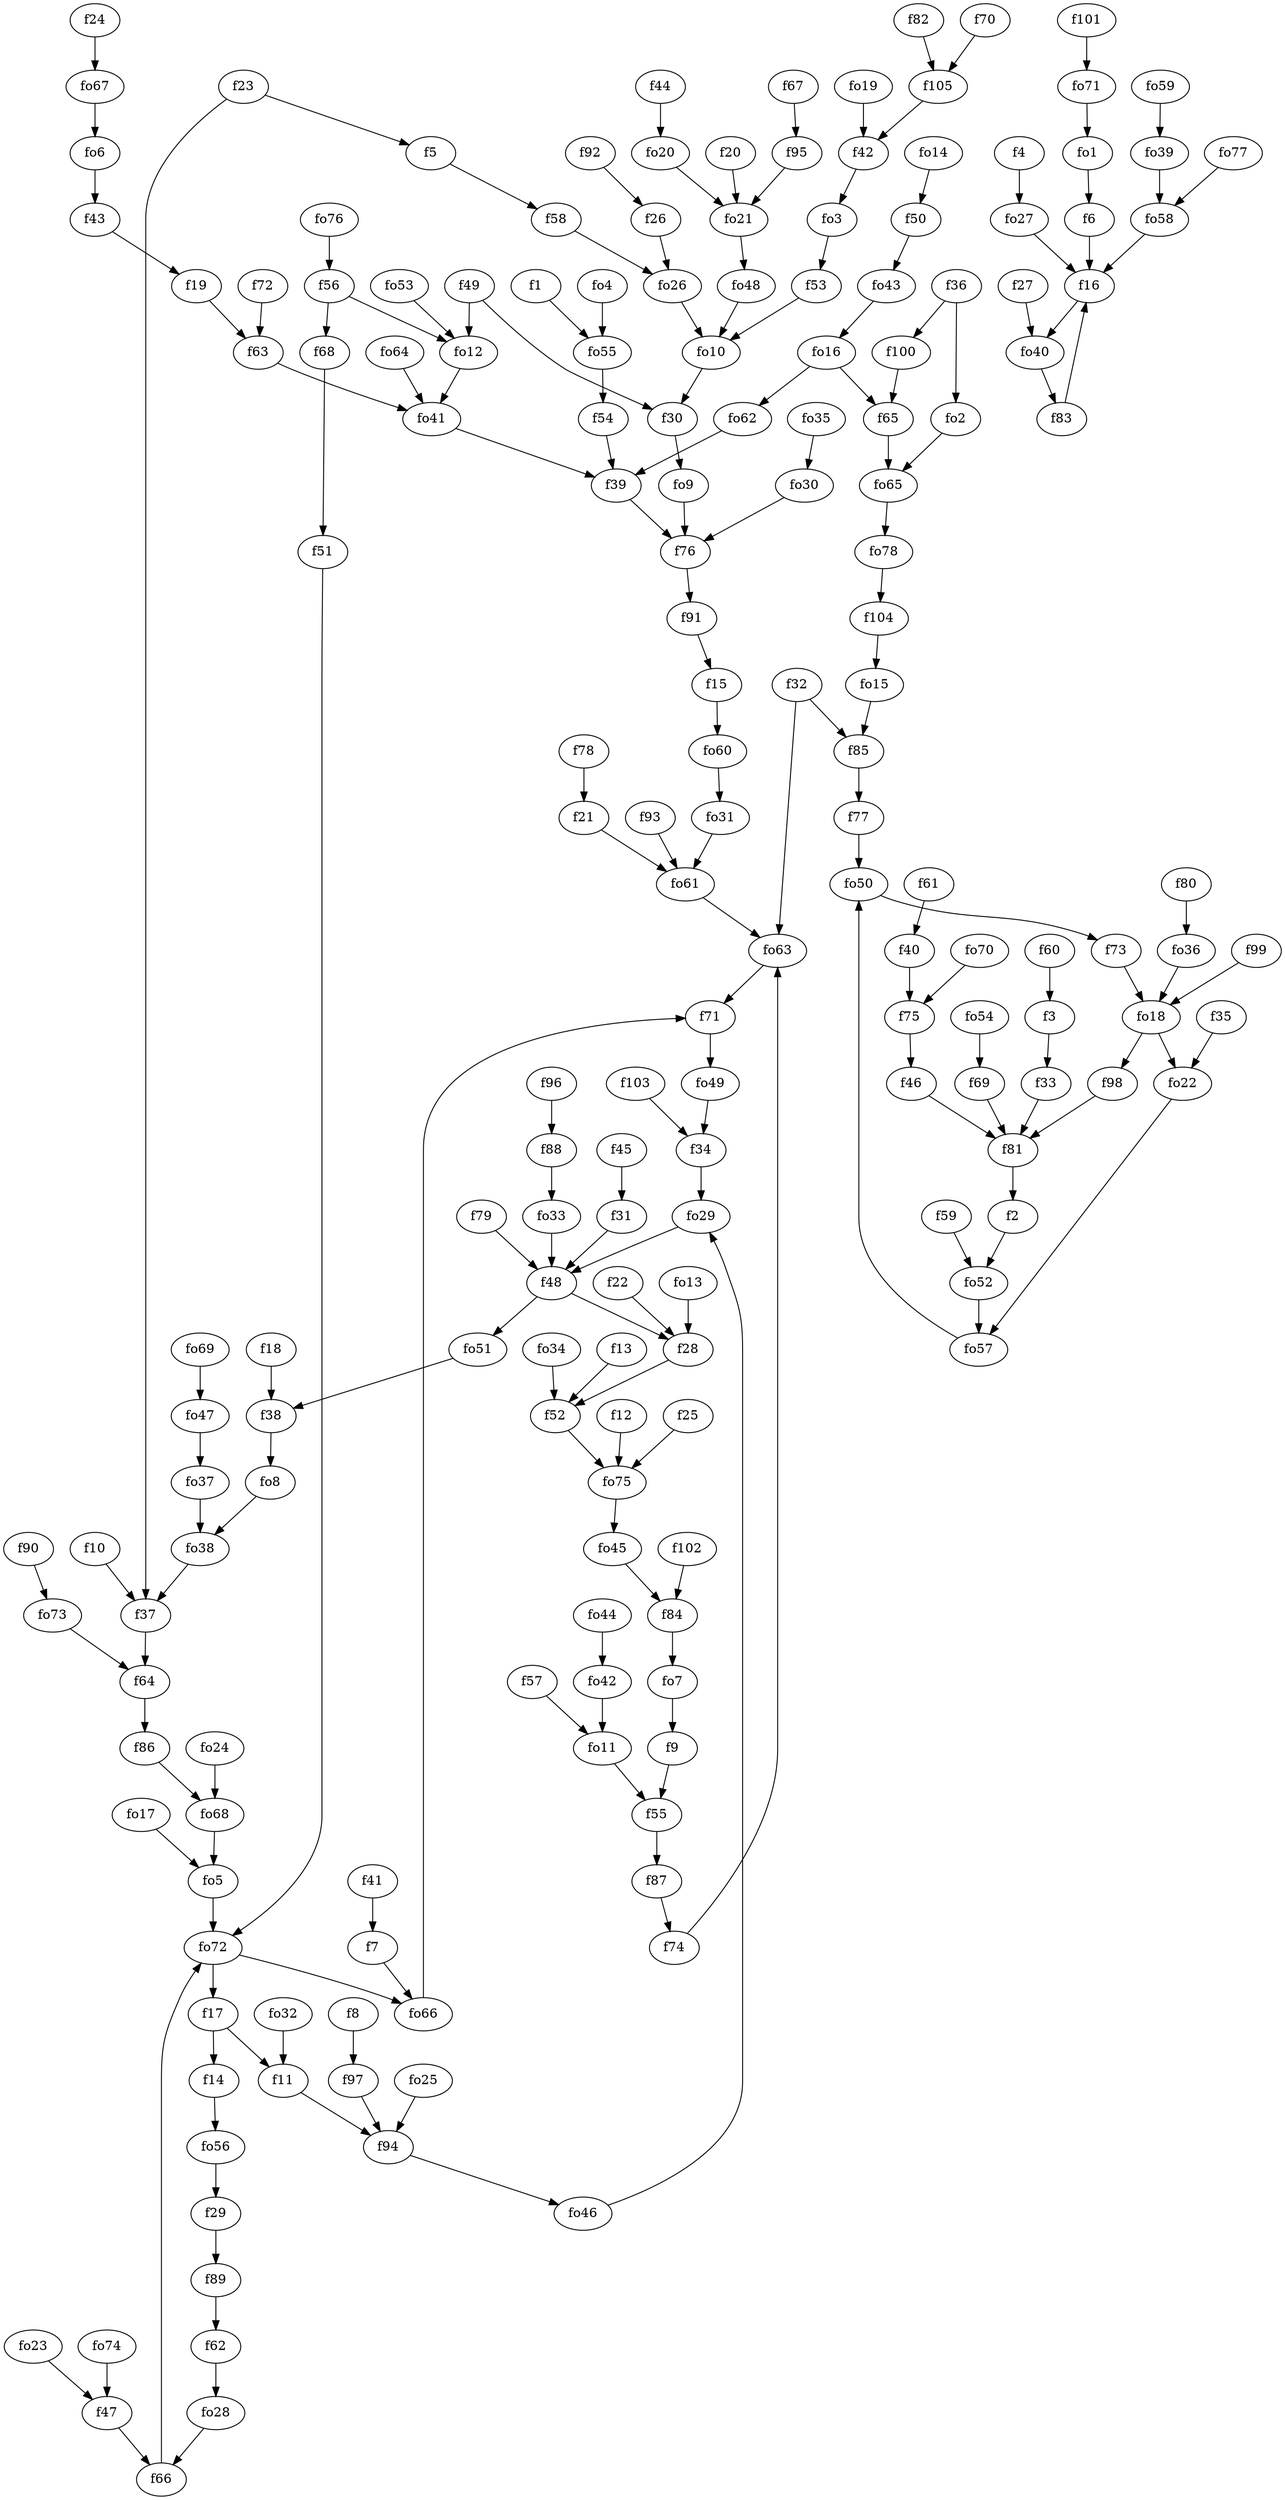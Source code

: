 strict digraph  {
f1;
f2;
f3;
f4;
f5;
f6;
f7;
f8;
f9;
f10;
f11;
f12;
f13;
f14;
f15;
f16;
f17;
f18;
f19;
f20;
f21;
f22;
f23;
f24;
f25;
f26;
f27;
f28;
f29;
f30;
f31;
f32;
f33;
f34;
f35;
f36;
f37;
f38;
f39;
f40;
f41;
f42;
f43;
f44;
f45;
f46;
f47;
f48;
f49;
f50;
f51;
f52;
f53;
f54;
f55;
f56;
f57;
f58;
f59;
f60;
f61;
f62;
f63;
f64;
f65;
f66;
f67;
f68;
f69;
f70;
f71;
f72;
f73;
f74;
f75;
f76;
f77;
f78;
f79;
f80;
f81;
f82;
f83;
f84;
f85;
f86;
f87;
f88;
f89;
f90;
f91;
f92;
f93;
f94;
f95;
f96;
f97;
f98;
f99;
f100;
f101;
f102;
f103;
f104;
f105;
fo1;
fo2;
fo3;
fo4;
fo5;
fo6;
fo7;
fo8;
fo9;
fo10;
fo11;
fo12;
fo13;
fo14;
fo15;
fo16;
fo17;
fo18;
fo19;
fo20;
fo21;
fo22;
fo23;
fo24;
fo25;
fo26;
fo27;
fo28;
fo29;
fo30;
fo31;
fo32;
fo33;
fo34;
fo35;
fo36;
fo37;
fo38;
fo39;
fo40;
fo41;
fo42;
fo43;
fo44;
fo45;
fo46;
fo47;
fo48;
fo49;
fo50;
fo51;
fo52;
fo53;
fo54;
fo55;
fo56;
fo57;
fo58;
fo59;
fo60;
fo61;
fo62;
fo63;
fo64;
fo65;
fo66;
fo67;
fo68;
fo69;
fo70;
fo71;
fo72;
fo73;
fo74;
fo75;
fo76;
fo77;
fo78;
f1 -> fo55  [weight=2];
f2 -> fo52  [weight=2];
f3 -> f33  [weight=2];
f4 -> fo27  [weight=2];
f5 -> f58  [weight=2];
f6 -> f16  [weight=2];
f7 -> fo66  [weight=2];
f8 -> f97  [weight=2];
f9 -> f55  [weight=2];
f10 -> f37  [weight=2];
f11 -> f94  [weight=2];
f12 -> fo75  [weight=2];
f13 -> f52  [weight=2];
f14 -> fo56  [weight=2];
f15 -> fo60  [weight=2];
f16 -> fo40  [weight=2];
f17 -> f11  [weight=2];
f17 -> f14  [weight=2];
f18 -> f38  [weight=2];
f19 -> f63  [weight=2];
f20 -> fo21  [weight=2];
f21 -> fo61  [weight=2];
f22 -> f28  [weight=2];
f23 -> f5  [weight=2];
f23 -> f37  [weight=2];
f24 -> fo67  [weight=2];
f25 -> fo75  [weight=2];
f26 -> fo26  [weight=2];
f27 -> fo40  [weight=2];
f28 -> f52  [weight=2];
f29 -> f89  [weight=2];
f30 -> fo9  [weight=2];
f31 -> f48  [weight=2];
f32 -> fo63  [weight=2];
f32 -> f85  [weight=2];
f33 -> f81  [weight=2];
f34 -> fo29  [weight=2];
f35 -> fo22  [weight=2];
f36 -> fo2  [weight=2];
f36 -> f100  [weight=2];
f37 -> f64  [weight=2];
f38 -> fo8  [weight=2];
f39 -> f76  [weight=2];
f40 -> f75  [weight=2];
f41 -> f7  [weight=2];
f42 -> fo3  [weight=2];
f43 -> f19  [weight=2];
f44 -> fo20  [weight=2];
f45 -> f31  [weight=2];
f46 -> f81  [weight=2];
f47 -> f66  [weight=2];
f48 -> f28  [weight=2];
f48 -> fo51  [weight=2];
f49 -> fo12  [weight=2];
f49 -> f30  [weight=2];
f50 -> fo43  [weight=2];
f51 -> fo72  [weight=2];
f52 -> fo75  [weight=2];
f53 -> fo10  [weight=2];
f54 -> f39  [weight=2];
f55 -> f87  [weight=2];
f56 -> fo12  [weight=2];
f56 -> f68  [weight=2];
f57 -> fo11  [weight=2];
f58 -> fo26  [weight=2];
f59 -> fo52  [weight=2];
f60 -> f3  [weight=2];
f61 -> f40  [weight=2];
f62 -> fo28  [weight=2];
f63 -> fo41  [weight=2];
f64 -> f86  [weight=2];
f65 -> fo65  [weight=2];
f66 -> fo72  [weight=2];
f67 -> f95  [weight=2];
f68 -> f51  [weight=2];
f69 -> f81  [weight=2];
f70 -> f105  [weight=2];
f71 -> fo49  [weight=2];
f72 -> f63  [weight=2];
f73 -> fo18  [weight=2];
f74 -> fo63  [weight=2];
f75 -> f46  [weight=2];
f76 -> f91  [weight=2];
f77 -> fo50  [weight=2];
f78 -> f21  [weight=2];
f79 -> f48  [weight=2];
f80 -> fo36  [weight=2];
f81 -> f2  [weight=2];
f82 -> f105  [weight=2];
f83 -> f16  [weight=2];
f84 -> fo7  [weight=2];
f85 -> f77  [weight=2];
f86 -> fo68  [weight=2];
f87 -> f74  [weight=2];
f88 -> fo33  [weight=2];
f89 -> f62  [weight=2];
f90 -> fo73  [weight=2];
f91 -> f15  [weight=2];
f92 -> f26  [weight=2];
f93 -> fo61  [weight=2];
f94 -> fo46  [weight=2];
f95 -> fo21  [weight=2];
f96 -> f88  [weight=2];
f97 -> f94  [weight=2];
f98 -> f81  [weight=2];
f99 -> fo18  [weight=2];
f100 -> f65  [weight=2];
f101 -> fo71  [weight=2];
f102 -> f84  [weight=2];
f103 -> f34  [weight=2];
f104 -> fo15  [weight=2];
f105 -> f42  [weight=2];
fo1 -> f6  [weight=2];
fo2 -> fo65  [weight=2];
fo3 -> f53  [weight=2];
fo4 -> fo55  [weight=2];
fo5 -> fo72  [weight=2];
fo6 -> f43  [weight=2];
fo7 -> f9  [weight=2];
fo8 -> fo38  [weight=2];
fo9 -> f76  [weight=2];
fo10 -> f30  [weight=2];
fo11 -> f55  [weight=2];
fo12 -> fo41  [weight=2];
fo13 -> f28  [weight=2];
fo14 -> f50  [weight=2];
fo15 -> f85  [weight=2];
fo16 -> f65  [weight=2];
fo16 -> fo62  [weight=2];
fo17 -> fo5  [weight=2];
fo18 -> fo22  [weight=2];
fo18 -> f98  [weight=2];
fo19 -> f42  [weight=2];
fo20 -> fo21  [weight=2];
fo21 -> fo48  [weight=2];
fo22 -> fo57  [weight=2];
fo23 -> f47  [weight=2];
fo24 -> fo68  [weight=2];
fo25 -> f94  [weight=2];
fo26 -> fo10  [weight=2];
fo27 -> f16  [weight=2];
fo28 -> f66  [weight=2];
fo29 -> f48  [weight=2];
fo30 -> f76  [weight=2];
fo31 -> fo61  [weight=2];
fo32 -> f11  [weight=2];
fo33 -> f48  [weight=2];
fo34 -> f52  [weight=2];
fo35 -> fo30  [weight=2];
fo36 -> fo18  [weight=2];
fo37 -> fo38  [weight=2];
fo38 -> f37  [weight=2];
fo39 -> fo58  [weight=2];
fo40 -> f83  [weight=2];
fo41 -> f39  [weight=2];
fo42 -> fo11  [weight=2];
fo43 -> fo16  [weight=2];
fo44 -> fo42  [weight=2];
fo45 -> f84  [weight=2];
fo46 -> fo29  [weight=2];
fo47 -> fo37  [weight=2];
fo48 -> fo10  [weight=2];
fo49 -> f34  [weight=2];
fo50 -> f73  [weight=2];
fo51 -> f38  [weight=2];
fo52 -> fo57  [weight=2];
fo53 -> fo12  [weight=2];
fo54 -> f69  [weight=2];
fo55 -> f54  [weight=2];
fo56 -> f29  [weight=2];
fo57 -> fo50  [weight=2];
fo58 -> f16  [weight=2];
fo59 -> fo39  [weight=2];
fo60 -> fo31  [weight=2];
fo61 -> fo63  [weight=2];
fo62 -> f39  [weight=2];
fo63 -> f71  [weight=2];
fo64 -> fo41  [weight=2];
fo65 -> fo78  [weight=2];
fo66 -> f71  [weight=2];
fo67 -> fo6  [weight=2];
fo68 -> fo5  [weight=2];
fo69 -> fo47  [weight=2];
fo70 -> f75  [weight=2];
fo71 -> fo1  [weight=2];
fo72 -> f17  [weight=2];
fo72 -> fo66  [weight=2];
fo73 -> f64  [weight=2];
fo74 -> f47  [weight=2];
fo75 -> fo45  [weight=2];
fo76 -> f56  [weight=2];
fo77 -> fo58  [weight=2];
fo78 -> f104  [weight=2];
}
